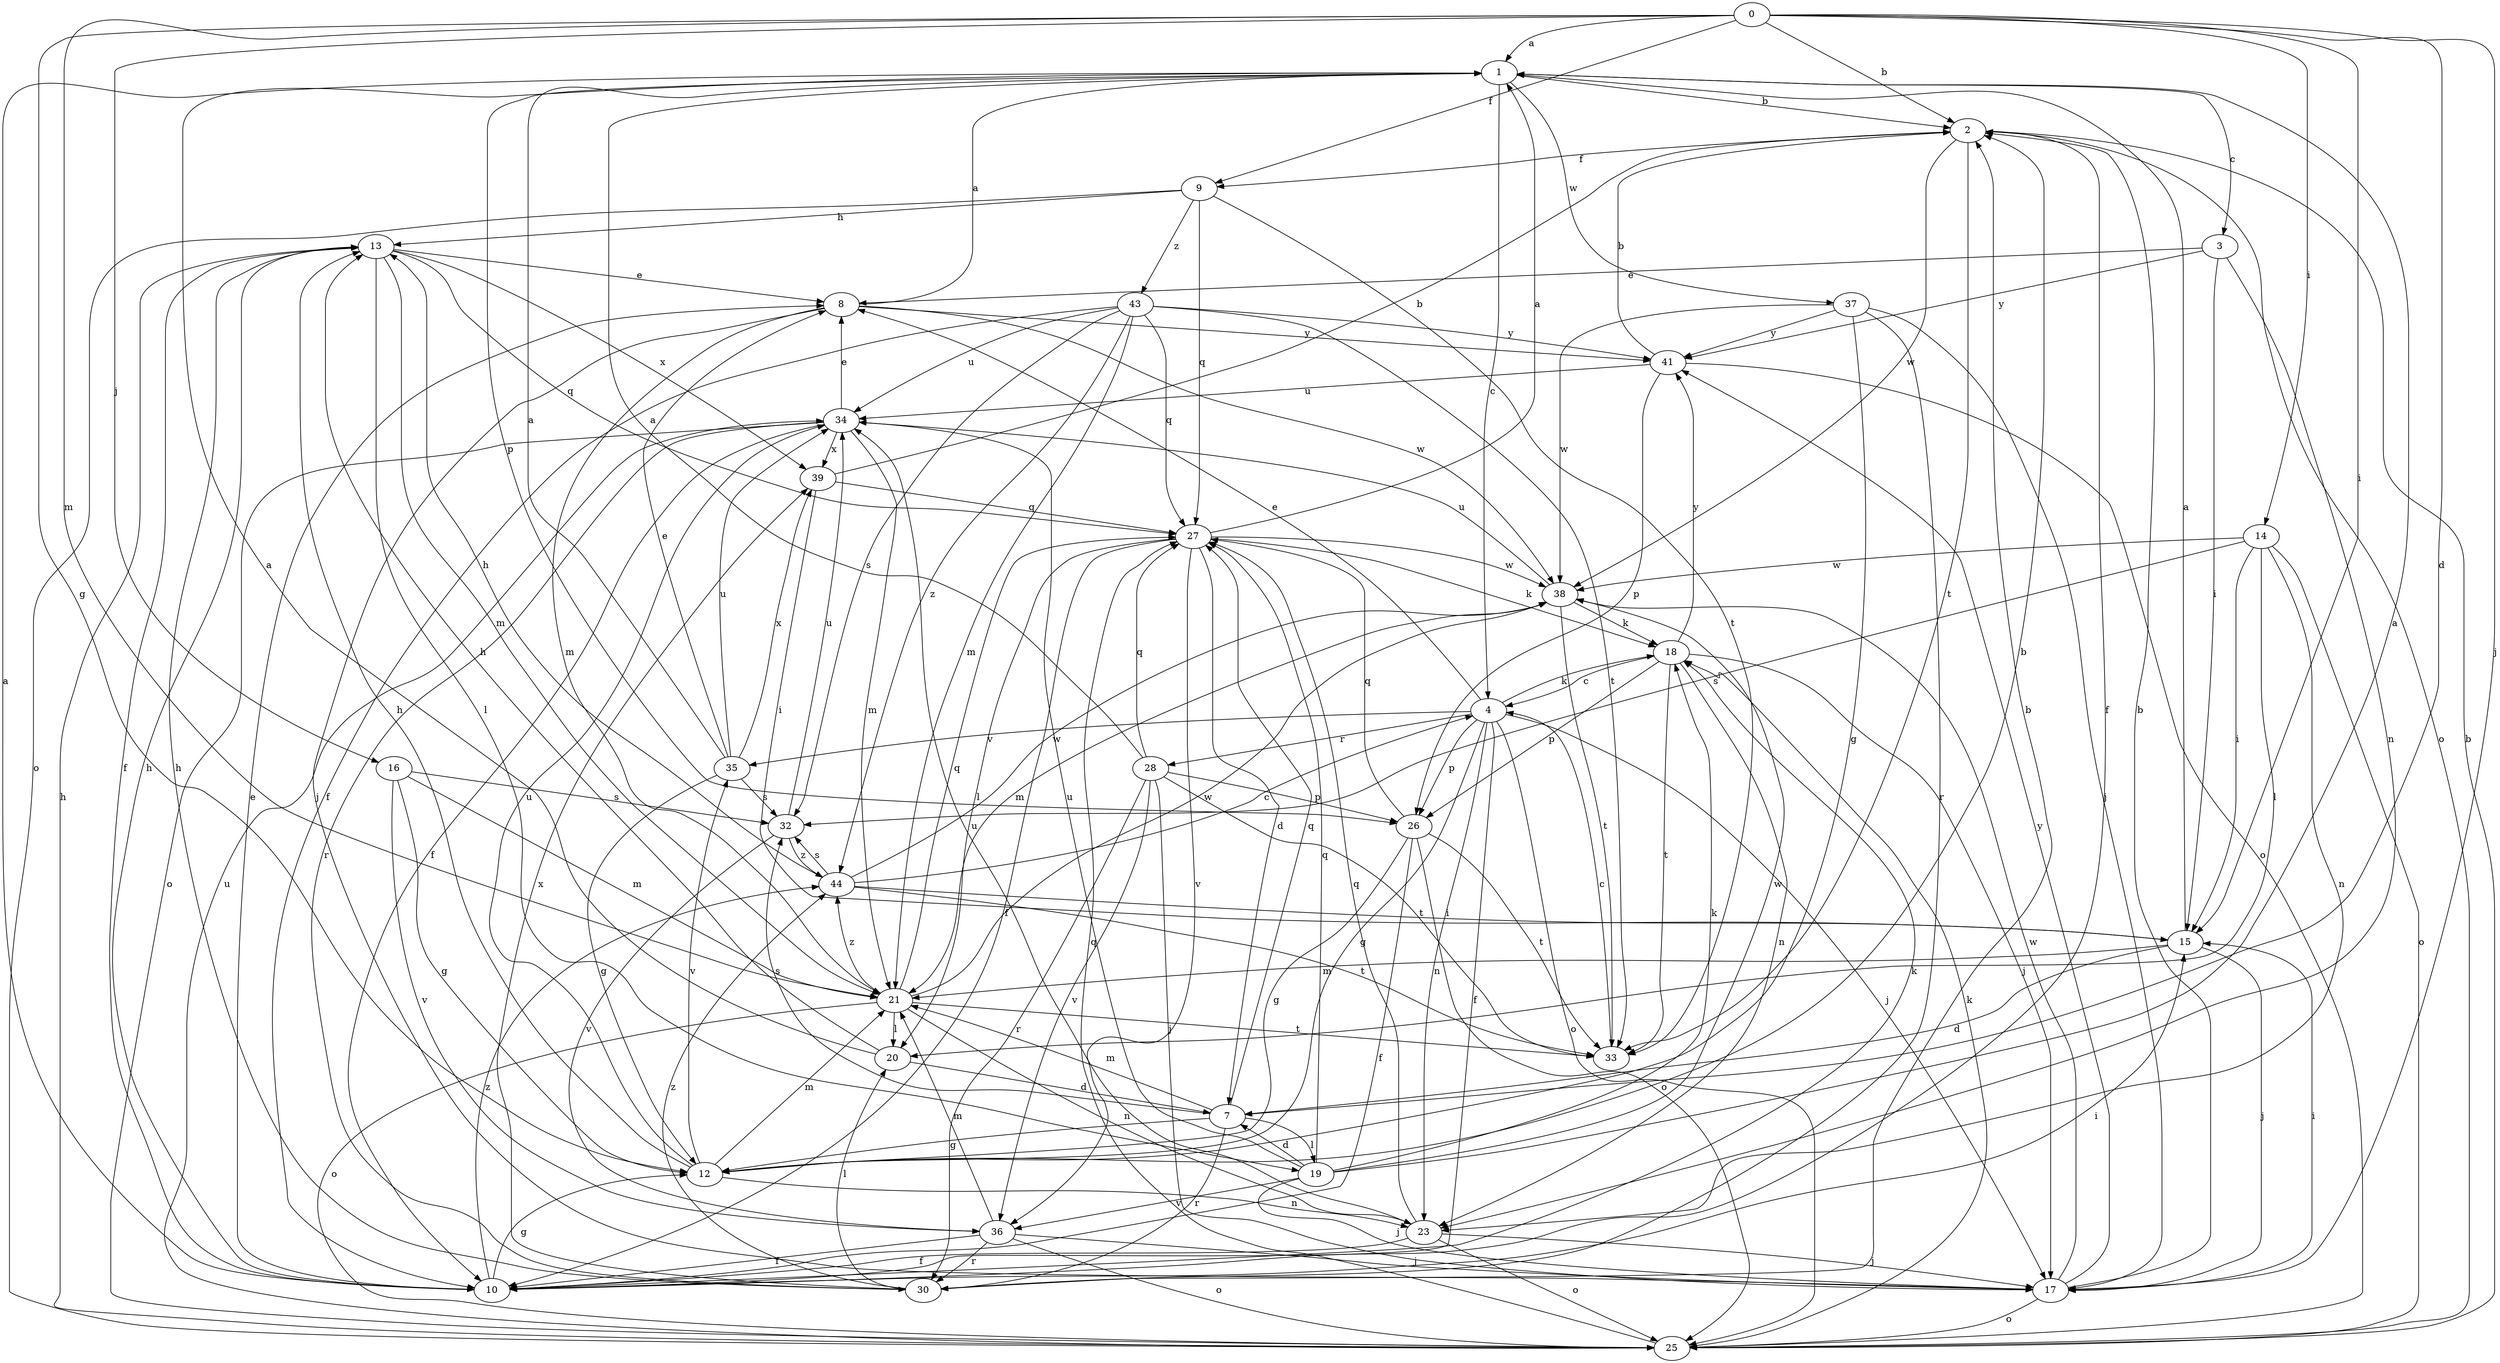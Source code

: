 strict digraph  {
0;
1;
2;
3;
4;
7;
8;
9;
10;
12;
13;
14;
15;
16;
17;
18;
19;
20;
21;
23;
25;
26;
27;
28;
30;
32;
33;
34;
35;
36;
37;
38;
39;
41;
43;
44;
0 -> 1  [label=a];
0 -> 2  [label=b];
0 -> 7  [label=d];
0 -> 9  [label=f];
0 -> 12  [label=g];
0 -> 14  [label=i];
0 -> 15  [label=i];
0 -> 16  [label=j];
0 -> 17  [label=j];
0 -> 21  [label=m];
1 -> 2  [label=b];
1 -> 3  [label=c];
1 -> 4  [label=c];
1 -> 26  [label=p];
1 -> 37  [label=w];
2 -> 9  [label=f];
2 -> 10  [label=f];
2 -> 25  [label=o];
2 -> 33  [label=t];
2 -> 38  [label=w];
3 -> 8  [label=e];
3 -> 15  [label=i];
3 -> 23  [label=n];
3 -> 41  [label=y];
4 -> 8  [label=e];
4 -> 10  [label=f];
4 -> 12  [label=g];
4 -> 17  [label=j];
4 -> 18  [label=k];
4 -> 23  [label=n];
4 -> 25  [label=o];
4 -> 26  [label=p];
4 -> 28  [label=r];
4 -> 35  [label=v];
7 -> 12  [label=g];
7 -> 19  [label=l];
7 -> 21  [label=m];
7 -> 27  [label=q];
7 -> 30  [label=r];
7 -> 32  [label=s];
8 -> 1  [label=a];
8 -> 17  [label=j];
8 -> 21  [label=m];
8 -> 38  [label=w];
8 -> 41  [label=y];
9 -> 13  [label=h];
9 -> 25  [label=o];
9 -> 27  [label=q];
9 -> 33  [label=t];
9 -> 43  [label=z];
10 -> 1  [label=a];
10 -> 8  [label=e];
10 -> 12  [label=g];
10 -> 13  [label=h];
10 -> 15  [label=i];
10 -> 18  [label=k];
10 -> 44  [label=z];
12 -> 2  [label=b];
12 -> 13  [label=h];
12 -> 21  [label=m];
12 -> 23  [label=n];
12 -> 34  [label=u];
12 -> 35  [label=v];
13 -> 8  [label=e];
13 -> 10  [label=f];
13 -> 19  [label=l];
13 -> 21  [label=m];
13 -> 27  [label=q];
13 -> 39  [label=x];
14 -> 15  [label=i];
14 -> 20  [label=l];
14 -> 23  [label=n];
14 -> 25  [label=o];
14 -> 32  [label=s];
14 -> 38  [label=w];
15 -> 1  [label=a];
15 -> 7  [label=d];
15 -> 17  [label=j];
15 -> 21  [label=m];
16 -> 12  [label=g];
16 -> 21  [label=m];
16 -> 32  [label=s];
16 -> 36  [label=v];
17 -> 2  [label=b];
17 -> 15  [label=i];
17 -> 25  [label=o];
17 -> 38  [label=w];
17 -> 41  [label=y];
18 -> 4  [label=c];
18 -> 17  [label=j];
18 -> 23  [label=n];
18 -> 26  [label=p];
18 -> 33  [label=t];
18 -> 41  [label=y];
19 -> 1  [label=a];
19 -> 7  [label=d];
19 -> 17  [label=j];
19 -> 18  [label=k];
19 -> 27  [label=q];
19 -> 34  [label=u];
19 -> 36  [label=v];
19 -> 38  [label=w];
20 -> 1  [label=a];
20 -> 7  [label=d];
20 -> 13  [label=h];
21 -> 20  [label=l];
21 -> 23  [label=n];
21 -> 25  [label=o];
21 -> 27  [label=q];
21 -> 33  [label=t];
21 -> 38  [label=w];
21 -> 44  [label=z];
23 -> 10  [label=f];
23 -> 17  [label=j];
23 -> 25  [label=o];
23 -> 27  [label=q];
23 -> 34  [label=u];
25 -> 2  [label=b];
25 -> 13  [label=h];
25 -> 18  [label=k];
25 -> 27  [label=q];
25 -> 34  [label=u];
26 -> 10  [label=f];
26 -> 12  [label=g];
26 -> 25  [label=o];
26 -> 27  [label=q];
26 -> 33  [label=t];
27 -> 1  [label=a];
27 -> 7  [label=d];
27 -> 10  [label=f];
27 -> 18  [label=k];
27 -> 20  [label=l];
27 -> 36  [label=v];
27 -> 38  [label=w];
28 -> 1  [label=a];
28 -> 17  [label=j];
28 -> 26  [label=p];
28 -> 27  [label=q];
28 -> 30  [label=r];
28 -> 33  [label=t];
28 -> 36  [label=v];
30 -> 2  [label=b];
30 -> 13  [label=h];
30 -> 20  [label=l];
30 -> 39  [label=x];
30 -> 44  [label=z];
32 -> 34  [label=u];
32 -> 36  [label=v];
32 -> 44  [label=z];
33 -> 4  [label=c];
34 -> 8  [label=e];
34 -> 10  [label=f];
34 -> 21  [label=m];
34 -> 25  [label=o];
34 -> 30  [label=r];
34 -> 39  [label=x];
35 -> 1  [label=a];
35 -> 8  [label=e];
35 -> 12  [label=g];
35 -> 32  [label=s];
35 -> 34  [label=u];
35 -> 39  [label=x];
36 -> 10  [label=f];
36 -> 17  [label=j];
36 -> 21  [label=m];
36 -> 25  [label=o];
36 -> 30  [label=r];
37 -> 12  [label=g];
37 -> 17  [label=j];
37 -> 30  [label=r];
37 -> 38  [label=w];
37 -> 41  [label=y];
38 -> 18  [label=k];
38 -> 21  [label=m];
38 -> 33  [label=t];
38 -> 34  [label=u];
39 -> 2  [label=b];
39 -> 15  [label=i];
39 -> 27  [label=q];
41 -> 2  [label=b];
41 -> 25  [label=o];
41 -> 26  [label=p];
41 -> 34  [label=u];
43 -> 10  [label=f];
43 -> 21  [label=m];
43 -> 27  [label=q];
43 -> 32  [label=s];
43 -> 33  [label=t];
43 -> 34  [label=u];
43 -> 41  [label=y];
43 -> 44  [label=z];
44 -> 4  [label=c];
44 -> 13  [label=h];
44 -> 15  [label=i];
44 -> 32  [label=s];
44 -> 33  [label=t];
44 -> 38  [label=w];
}
